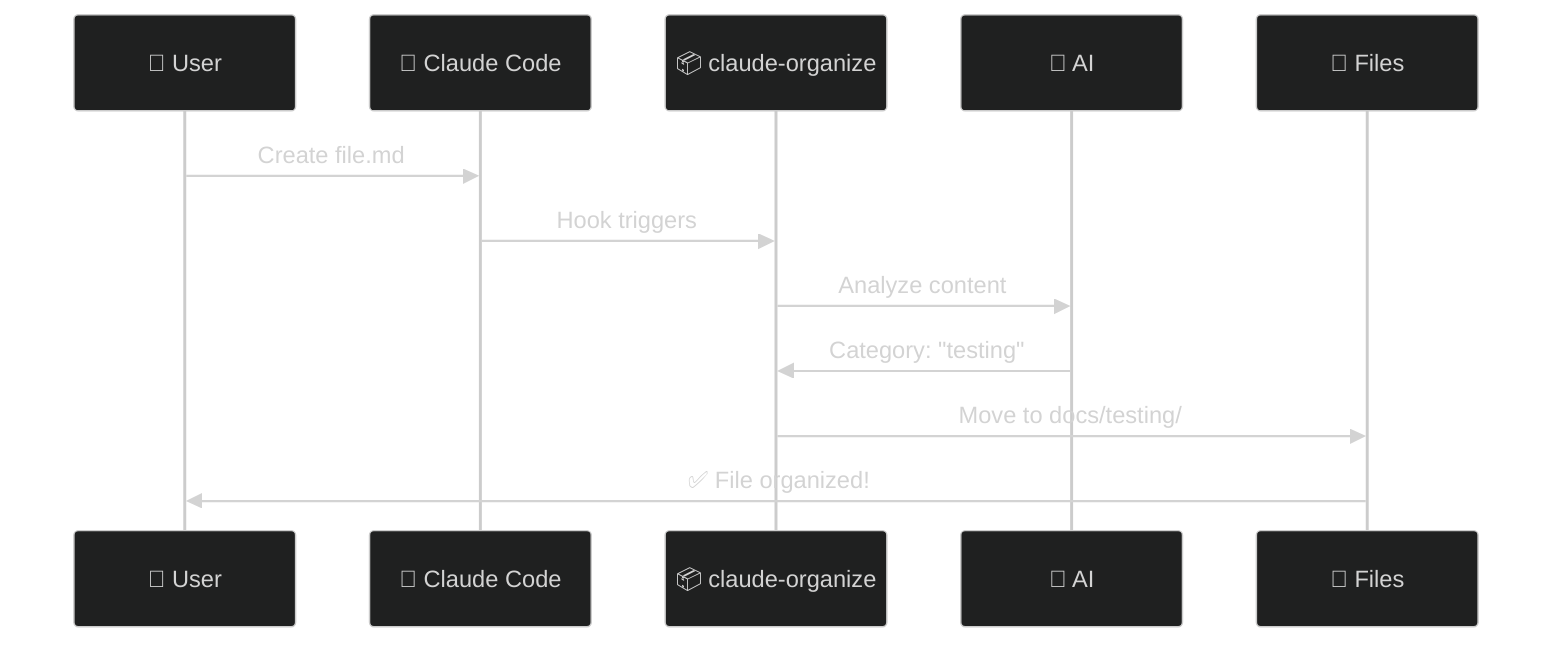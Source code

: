 %%{init: {'theme':'dark', 'sequence': { 'actorFontSize': '22px', 'messageFontSize': '20px' }}}%%
sequenceDiagram
    %% Simplified Flow - 5 Key Steps
    
    participant U as 👤 User
    participant CC as 📝 Claude Code
    participant CO as 📦 claude-organize  
    participant AI as 🤖 AI
    participant FS as 📁 Files
    
    U->>CC: Create file.md
    CC->>CO: Hook triggers
    CO->>AI: Analyze content
    AI->>CO: Category: "testing"
    CO->>FS: Move to docs/testing/
    FS->>U: ✅ File organized!